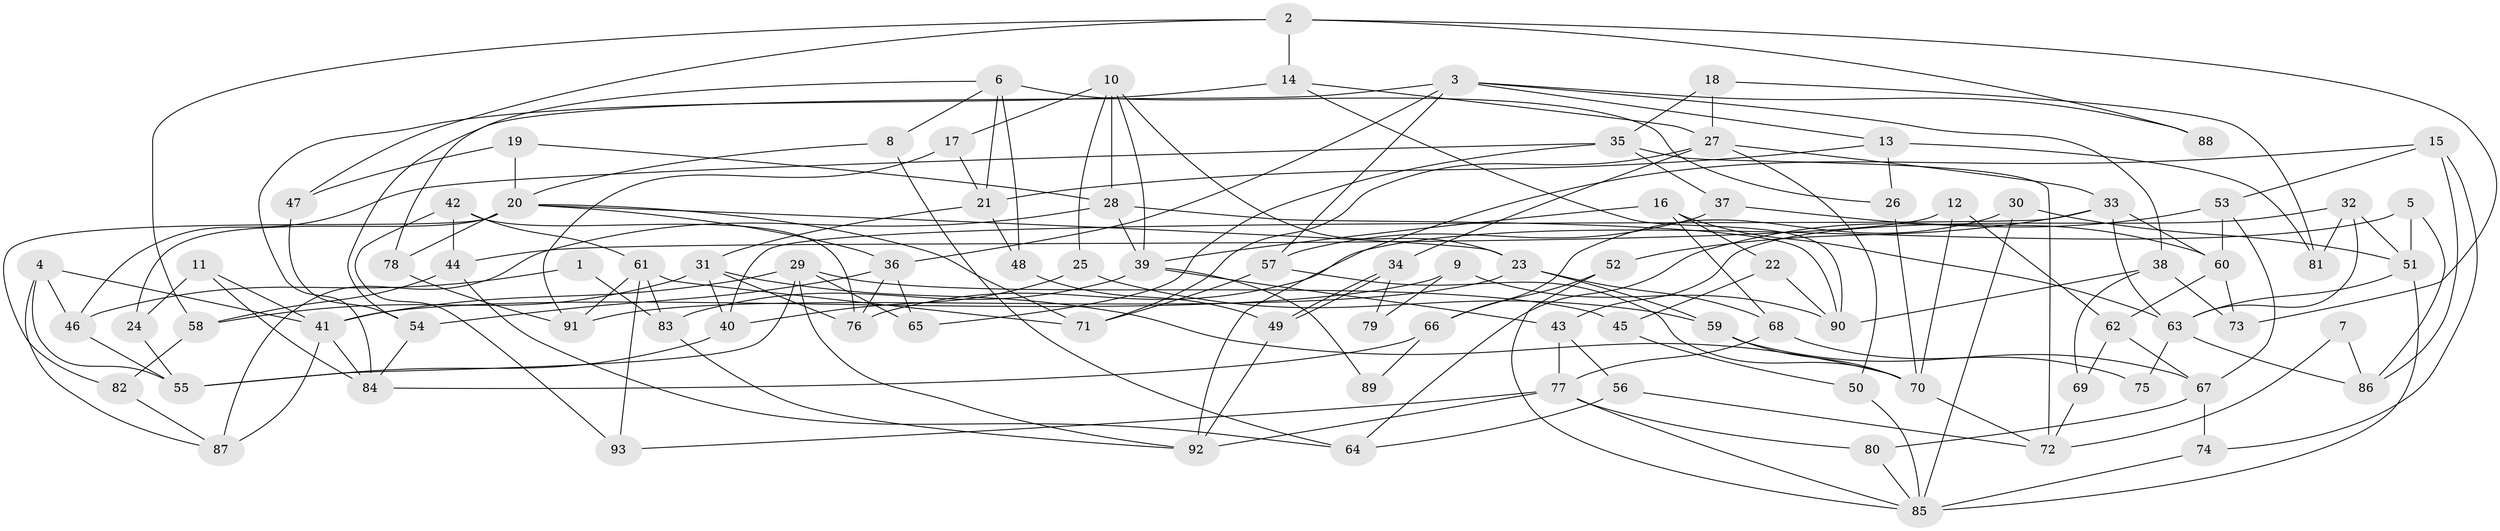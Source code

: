// Generated by graph-tools (version 1.1) at 2025/50/03/09/25 03:50:11]
// undirected, 93 vertices, 186 edges
graph export_dot {
graph [start="1"]
  node [color=gray90,style=filled];
  1;
  2;
  3;
  4;
  5;
  6;
  7;
  8;
  9;
  10;
  11;
  12;
  13;
  14;
  15;
  16;
  17;
  18;
  19;
  20;
  21;
  22;
  23;
  24;
  25;
  26;
  27;
  28;
  29;
  30;
  31;
  32;
  33;
  34;
  35;
  36;
  37;
  38;
  39;
  40;
  41;
  42;
  43;
  44;
  45;
  46;
  47;
  48;
  49;
  50;
  51;
  52;
  53;
  54;
  55;
  56;
  57;
  58;
  59;
  60;
  61;
  62;
  63;
  64;
  65;
  66;
  67;
  68;
  69;
  70;
  71;
  72;
  73;
  74;
  75;
  76;
  77;
  78;
  79;
  80;
  81;
  82;
  83;
  84;
  85;
  86;
  87;
  88;
  89;
  90;
  91;
  92;
  93;
  1 -- 46;
  1 -- 83;
  2 -- 73;
  2 -- 14;
  2 -- 47;
  2 -- 58;
  2 -- 88;
  3 -- 38;
  3 -- 13;
  3 -- 36;
  3 -- 54;
  3 -- 57;
  3 -- 88;
  4 -- 55;
  4 -- 41;
  4 -- 46;
  4 -- 87;
  5 -- 51;
  5 -- 86;
  5 -- 76;
  6 -- 78;
  6 -- 48;
  6 -- 8;
  6 -- 21;
  6 -- 26;
  7 -- 72;
  7 -- 86;
  8 -- 20;
  8 -- 64;
  9 -- 90;
  9 -- 41;
  9 -- 79;
  10 -- 17;
  10 -- 39;
  10 -- 23;
  10 -- 25;
  10 -- 28;
  11 -- 41;
  11 -- 84;
  11 -- 24;
  12 -- 70;
  12 -- 62;
  12 -- 44;
  13 -- 21;
  13 -- 26;
  13 -- 81;
  14 -- 27;
  14 -- 84;
  14 -- 90;
  15 -- 53;
  15 -- 92;
  15 -- 74;
  15 -- 86;
  16 -- 22;
  16 -- 63;
  16 -- 39;
  16 -- 68;
  17 -- 91;
  17 -- 21;
  18 -- 35;
  18 -- 81;
  18 -- 27;
  19 -- 28;
  19 -- 20;
  19 -- 47;
  20 -- 36;
  20 -- 23;
  20 -- 24;
  20 -- 71;
  20 -- 78;
  20 -- 82;
  21 -- 31;
  21 -- 48;
  22 -- 45;
  22 -- 90;
  23 -- 59;
  23 -- 68;
  23 -- 91;
  24 -- 55;
  25 -- 40;
  25 -- 59;
  26 -- 70;
  27 -- 71;
  27 -- 33;
  27 -- 34;
  27 -- 50;
  28 -- 87;
  28 -- 39;
  28 -- 90;
  29 -- 41;
  29 -- 55;
  29 -- 45;
  29 -- 65;
  29 -- 92;
  30 -- 51;
  30 -- 85;
  30 -- 66;
  31 -- 58;
  31 -- 76;
  31 -- 40;
  31 -- 70;
  32 -- 51;
  32 -- 43;
  32 -- 63;
  32 -- 81;
  33 -- 40;
  33 -- 52;
  33 -- 60;
  33 -- 63;
  34 -- 49;
  34 -- 49;
  34 -- 79;
  35 -- 65;
  35 -- 37;
  35 -- 46;
  35 -- 72;
  36 -- 54;
  36 -- 65;
  36 -- 76;
  37 -- 60;
  37 -- 57;
  38 -- 90;
  38 -- 69;
  38 -- 73;
  39 -- 43;
  39 -- 83;
  39 -- 89;
  40 -- 55;
  41 -- 87;
  41 -- 84;
  42 -- 93;
  42 -- 76;
  42 -- 44;
  42 -- 61;
  43 -- 77;
  43 -- 56;
  44 -- 58;
  44 -- 64;
  45 -- 50;
  46 -- 55;
  47 -- 54;
  48 -- 49;
  49 -- 92;
  50 -- 85;
  51 -- 63;
  51 -- 85;
  52 -- 85;
  52 -- 66;
  53 -- 64;
  53 -- 67;
  53 -- 60;
  54 -- 84;
  56 -- 64;
  56 -- 72;
  57 -- 70;
  57 -- 71;
  58 -- 82;
  59 -- 70;
  59 -- 67;
  60 -- 62;
  60 -- 73;
  61 -- 71;
  61 -- 83;
  61 -- 91;
  61 -- 93;
  62 -- 67;
  62 -- 69;
  63 -- 75;
  63 -- 86;
  66 -- 84;
  66 -- 89;
  67 -- 74;
  67 -- 80;
  68 -- 75;
  68 -- 77;
  69 -- 72;
  70 -- 72;
  74 -- 85;
  77 -- 92;
  77 -- 80;
  77 -- 85;
  77 -- 93;
  78 -- 91;
  80 -- 85;
  82 -- 87;
  83 -- 92;
}
